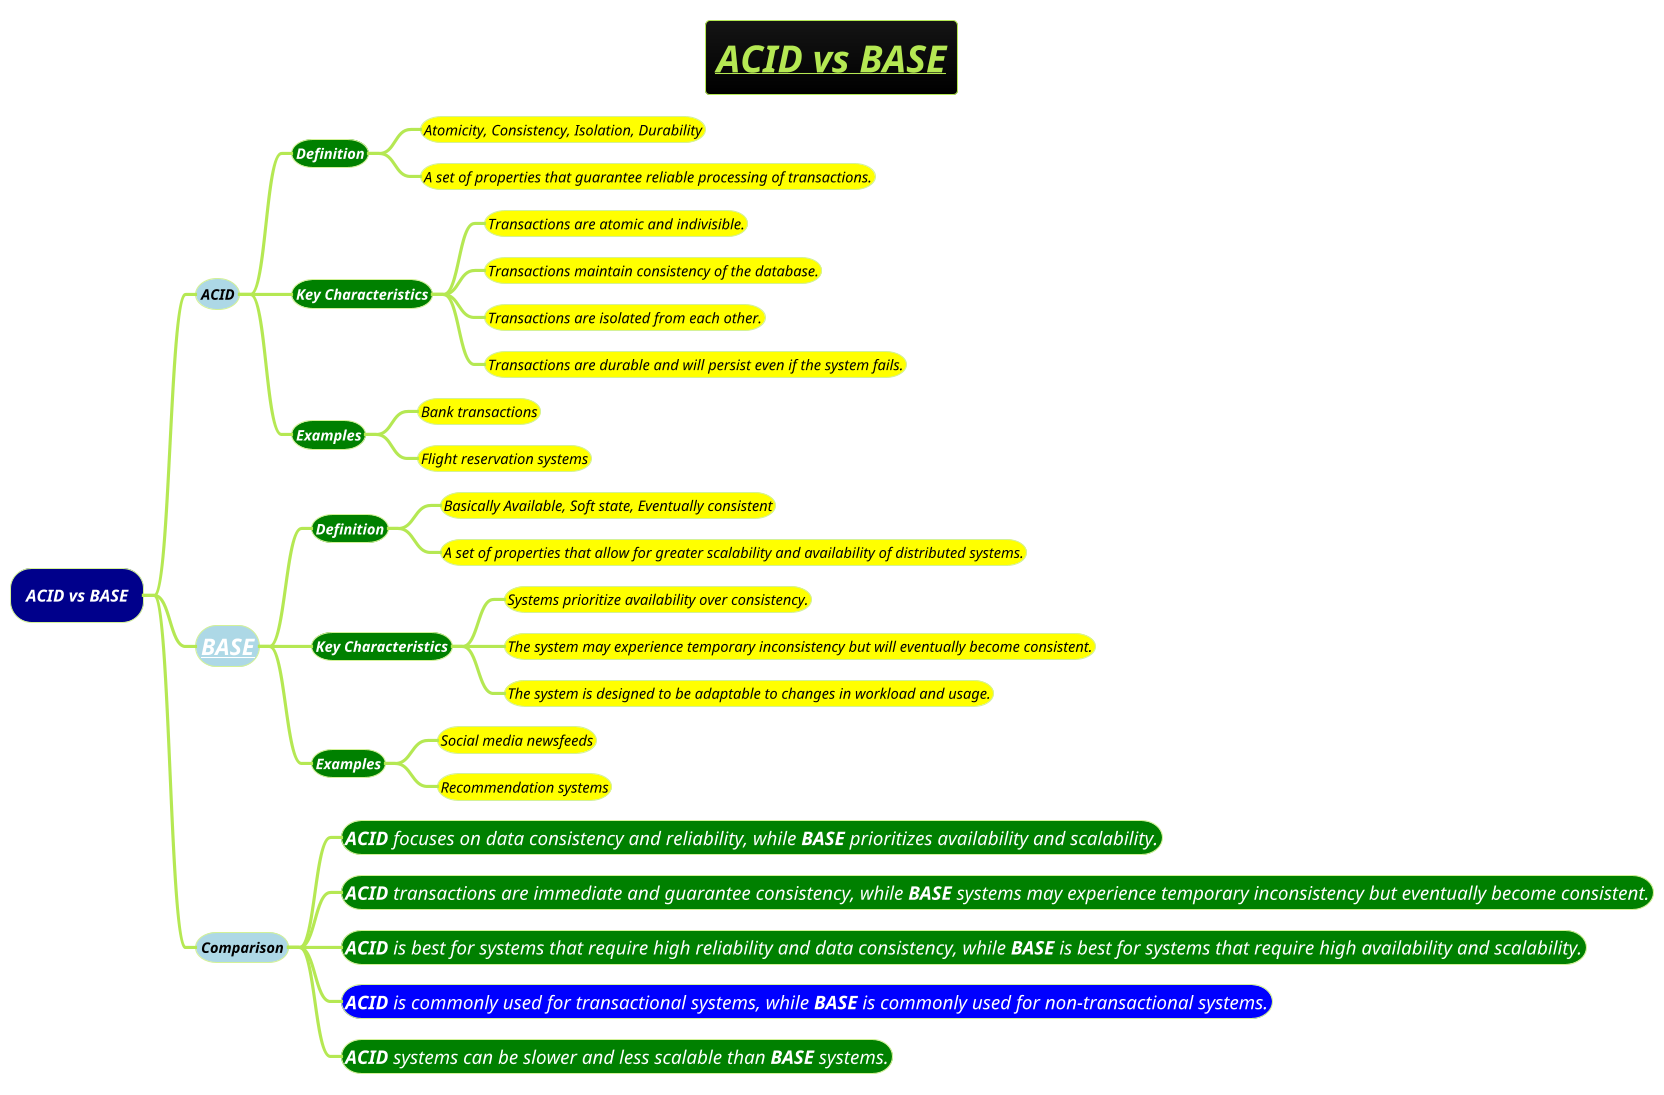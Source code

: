 @startmindmap
title = <b><i><u>ACID vs BASE
!theme hacker

*[#darkblue] <i><color #white>ACID vs BASE
**[#lightblue] <i><size:14><color #black>ACID
***[#green] <b><i><size:14><color #white>Definition
****[#yellow] <i><size:14><color #black>Atomicity, Consistency, Isolation, Durability
****[#yellow] <i><size:14><color #black>A set of properties that guarantee reliable processing of transactions.
***[#green] <b><i><size:14><color #white>Key Characteristics
****[#yellow] <i><size:14><color #black>Transactions are atomic and indivisible.
****[#yellow] <i><size:14><color #black>Transactions maintain consistency of the database.
****[#yellow] <i><size:14><color #black>Transactions are isolated from each other.
****[#yellow] <i><size:14><color #black>Transactions are durable and will persist even if the system fails.
***[#green] <b><i><size:14><color #white>Examples
****[#yellow] <i><size:14><color #black>Bank transactions
****[#yellow] <i><size:14><color #black>Flight reservation systems
**[#lightblue] <i><size:22><color #black>[[docs/books/1-books-backlog/DBMS/BASE.puml BASE]]
***[#green] <b><i><size:14><color #white>Definition
****[#yellow] <i><size:14><color #black>Basically Available, Soft state, Eventually consistent
****[#yellow] <i><size:14><color #black>A set of properties that allow for greater scalability and availability of distributed systems.
***[#green] <b><i><size:14><color #white>Key Characteristics
****[#yellow] <i><size:14><color #black>Systems prioritize availability over consistency.
****[#yellow] <i><size:14><color #black>The system may experience temporary inconsistency but will eventually become consistent.
****[#yellow] <i><size:14><color #black>The system is designed to be adaptable to changes in workload and usage.
***[#green] <b><i><size:14><color #white>Examples
****[#yellow] <i><size:14><color #black>Social media newsfeeds
****[#yellow] <i><size:14><color #black>Recommendation systems
**[#lightblue] <i><size:14><color #black>Comparison
***[#green] <i><size:18><color #white>**ACID** focuses on data consistency and reliability, while **BASE** prioritizes availability and scalability.
***[#green] <i><size:18><color #white>**ACID** transactions are immediate and guarantee consistency, while **BASE** systems may experience temporary inconsistency but eventually become consistent.
***[#green] <i><size:18><color #white>**ACID** is best for systems that require high reliability and data consistency, while **BASE** is best for systems that require high availability and scalability.
***[#blue] <i><size:18><color #white>**ACID** is commonly used for transactional systems, while **BASE** is commonly used for non-transactional systems.
***[#green] <i><size:18><color #white>**ACID** systems can be slower and less scalable than **BASE** systems.
@endmindmap
